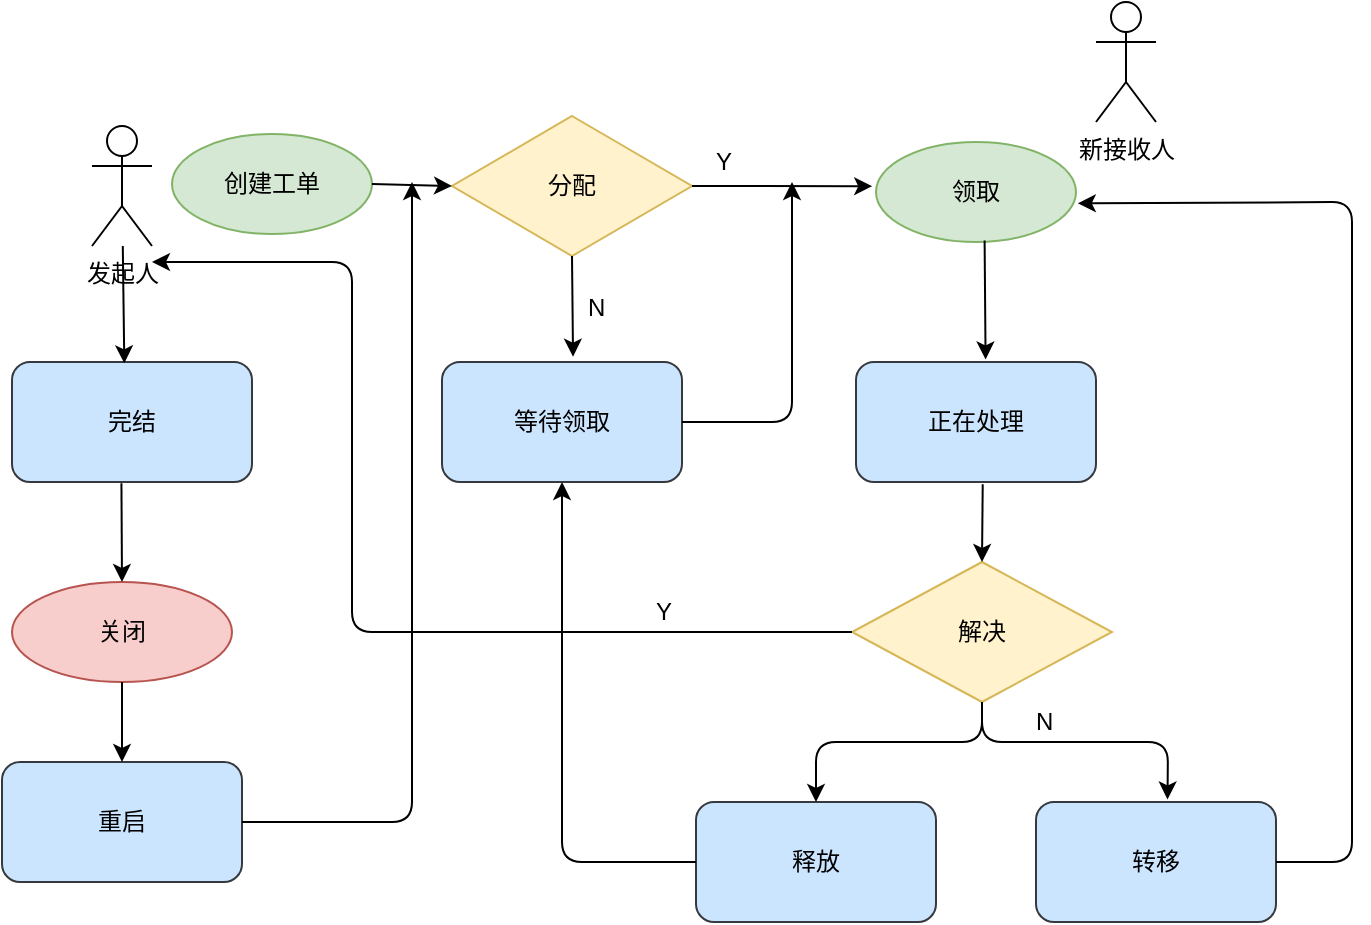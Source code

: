<mxfile version="10.8.9" type="github"><diagram id="c0dPUH_MQJY5laj3WqNj" name="Page-1"><mxGraphModel dx="970" dy="536" grid="1" gridSize="10" guides="1" tooltips="1" connect="1" arrows="1" fold="1" page="1" pageScale="1" pageWidth="827" pageHeight="1169" math="0" shadow="0"><root><mxCell id="0"/><mxCell id="1" parent="0"/><mxCell id="6trwTZB9N8JmvHL1L8h6-31" value="发起人" style="shape=umlActor;verticalLabelPosition=bottom;labelBackgroundColor=#ffffff;verticalAlign=top;html=1;" vertex="1" parent="1"><mxGeometry x="80" y="392" width="30" height="60" as="geometry"/></mxCell><mxCell id="6trwTZB9N8JmvHL1L8h6-38" value="创建工单" style="ellipse;whiteSpace=wrap;html=1;fillColor=#d5e8d4;strokeColor=#82b366;" vertex="1" parent="1"><mxGeometry x="120" y="396" width="100" height="50" as="geometry"/></mxCell><mxCell id="6trwTZB9N8JmvHL1L8h6-40" value="分配" style="rhombus;whiteSpace=wrap;html=1;fillColor=#fff2cc;strokeColor=#d6b656;" vertex="1" parent="1"><mxGeometry x="260" y="387" width="120" height="70" as="geometry"/></mxCell><mxCell id="6trwTZB9N8JmvHL1L8h6-42" value="领取" style="ellipse;whiteSpace=wrap;html=1;fillColor=#d5e8d4;strokeColor=#82b366;" vertex="1" parent="1"><mxGeometry x="472" y="400" width="100" height="50" as="geometry"/></mxCell><mxCell id="6trwTZB9N8JmvHL1L8h6-43" value="新接收人" style="shape=umlActor;verticalLabelPosition=bottom;labelBackgroundColor=#ffffff;verticalAlign=top;html=1;" vertex="1" parent="1"><mxGeometry x="582" y="330" width="30" height="60" as="geometry"/></mxCell><mxCell id="6trwTZB9N8JmvHL1L8h6-50" value="正在处理" style="rounded=1;whiteSpace=wrap;html=1;fillColor=#cce5ff;strokeColor=#36393d;" vertex="1" parent="1"><mxGeometry x="462" y="510" width="120" height="60" as="geometry"/></mxCell><mxCell id="6trwTZB9N8JmvHL1L8h6-51" value="解决" style="rhombus;whiteSpace=wrap;html=1;fillColor=#fff2cc;strokeColor=#d6b656;" vertex="1" parent="1"><mxGeometry x="460" y="610" width="130" height="70" as="geometry"/></mxCell><mxCell id="6trwTZB9N8JmvHL1L8h6-52" value="" style="endArrow=classic;html=1;entryX=0;entryY=0.5;entryDx=0;entryDy=0;exitX=1;exitY=0.5;exitDx=0;exitDy=0;" edge="1" parent="1" source="6trwTZB9N8JmvHL1L8h6-38" target="6trwTZB9N8JmvHL1L8h6-40"><mxGeometry width="50" height="50" relative="1" as="geometry"><mxPoint x="210" y="460" as="sourcePoint"/><mxPoint x="260" y="410" as="targetPoint"/></mxGeometry></mxCell><mxCell id="6trwTZB9N8JmvHL1L8h6-53" value="" style="endArrow=classic;html=1;entryX=-0.019;entryY=0.442;entryDx=0;entryDy=0;entryPerimeter=0;exitX=1;exitY=0.5;exitDx=0;exitDy=0;" edge="1" parent="1" source="6trwTZB9N8JmvHL1L8h6-40" target="6trwTZB9N8JmvHL1L8h6-42"><mxGeometry width="50" height="50" relative="1" as="geometry"><mxPoint x="360" y="450" as="sourcePoint"/><mxPoint x="410" y="400" as="targetPoint"/></mxGeometry></mxCell><mxCell id="6trwTZB9N8JmvHL1L8h6-54" value="" style="endArrow=classic;html=1;exitX=0.543;exitY=0.985;exitDx=0;exitDy=0;exitPerimeter=0;entryX=0.54;entryY=-0.021;entryDx=0;entryDy=0;entryPerimeter=0;" edge="1" parent="1" source="6trwTZB9N8JmvHL1L8h6-42" target="6trwTZB9N8JmvHL1L8h6-50"><mxGeometry width="50" height="50" relative="1" as="geometry"><mxPoint x="460" y="500" as="sourcePoint"/><mxPoint x="510" y="450" as="targetPoint"/></mxGeometry></mxCell><mxCell id="6trwTZB9N8JmvHL1L8h6-55" value="" style="endArrow=classic;html=1;entryX=0.5;entryY=0;entryDx=0;entryDy=0;exitX=0.528;exitY=1.019;exitDx=0;exitDy=0;exitPerimeter=0;" edge="1" parent="1" source="6trwTZB9N8JmvHL1L8h6-50" target="6trwTZB9N8JmvHL1L8h6-51"><mxGeometry width="50" height="50" relative="1" as="geometry"><mxPoint x="460" y="620" as="sourcePoint"/><mxPoint x="510" y="570" as="targetPoint"/></mxGeometry></mxCell><mxCell id="6trwTZB9N8JmvHL1L8h6-56" value="完结" style="rounded=1;whiteSpace=wrap;html=1;fillColor=#cce5ff;strokeColor=#36393d;" vertex="1" parent="1"><mxGeometry x="40" y="510" width="120" height="60" as="geometry"/></mxCell><mxCell id="6trwTZB9N8JmvHL1L8h6-57" value="" style="endArrow=classic;html=1;exitX=0;exitY=0.5;exitDx=0;exitDy=0;" edge="1" parent="1" source="6trwTZB9N8JmvHL1L8h6-51"><mxGeometry width="50" height="50" relative="1" as="geometry"><mxPoint x="340" y="750" as="sourcePoint"/><mxPoint x="110" y="460" as="targetPoint"/><Array as="points"><mxPoint x="210" y="645"/><mxPoint x="210" y="460"/></Array></mxGeometry></mxCell><mxCell id="6trwTZB9N8JmvHL1L8h6-58" value="" style="endArrow=classic;html=1;entryX=0.468;entryY=0.011;entryDx=0;entryDy=0;entryPerimeter=0;" edge="1" parent="1" source="6trwTZB9N8JmvHL1L8h6-31" target="6trwTZB9N8JmvHL1L8h6-56"><mxGeometry width="50" height="50" relative="1" as="geometry"><mxPoint x="70" y="510" as="sourcePoint"/><mxPoint x="120" y="460" as="targetPoint"/></mxGeometry></mxCell><mxCell id="6trwTZB9N8JmvHL1L8h6-59" value="Y" style="text;html=1;resizable=0;points=[];autosize=1;align=left;verticalAlign=top;spacingTop=-4;" vertex="1" parent="1"><mxGeometry x="360" y="625" width="30" height="20" as="geometry"/></mxCell><mxCell id="6trwTZB9N8JmvHL1L8h6-60" value="转移" style="rounded=1;whiteSpace=wrap;html=1;fillColor=#cce5ff;strokeColor=#36393d;" vertex="1" parent="1"><mxGeometry x="552" y="730" width="120" height="60" as="geometry"/></mxCell><mxCell id="6trwTZB9N8JmvHL1L8h6-65" value="" style="endArrow=classic;html=1;exitX=1;exitY=0.5;exitDx=0;exitDy=0;entryX=1.009;entryY=0.613;entryDx=0;entryDy=0;entryPerimeter=0;" edge="1" parent="1" source="6trwTZB9N8JmvHL1L8h6-60" target="6trwTZB9N8JmvHL1L8h6-42"><mxGeometry width="50" height="50" relative="1" as="geometry"><mxPoint x="580" y="770" as="sourcePoint"/><mxPoint x="531" y="425" as="targetPoint"/><Array as="points"><mxPoint x="710" y="760"/><mxPoint x="710" y="430"/></Array></mxGeometry></mxCell><mxCell id="6trwTZB9N8JmvHL1L8h6-66" value="Y" style="text;html=1;resizable=0;points=[];autosize=1;align=left;verticalAlign=top;spacingTop=-4;" vertex="1" parent="1"><mxGeometry x="390" y="400" width="30" height="20" as="geometry"/></mxCell><mxCell id="6trwTZB9N8JmvHL1L8h6-68" value="等待领取" style="rounded=1;whiteSpace=wrap;html=1;fillColor=#cce5ff;strokeColor=#36393d;" vertex="1" parent="1"><mxGeometry x="255" y="510" width="120" height="60" as="geometry"/></mxCell><mxCell id="6trwTZB9N8JmvHL1L8h6-69" value="" style="endArrow=classic;html=1;exitX=0.5;exitY=1;exitDx=0;exitDy=0;entryX=0.546;entryY=-0.044;entryDx=0;entryDy=0;entryPerimeter=0;" edge="1" parent="1" source="6trwTZB9N8JmvHL1L8h6-40" target="6trwTZB9N8JmvHL1L8h6-68"><mxGeometry width="50" height="50" relative="1" as="geometry"><mxPoint x="300" y="520" as="sourcePoint"/><mxPoint x="350" y="470" as="targetPoint"/></mxGeometry></mxCell><mxCell id="6trwTZB9N8JmvHL1L8h6-71" value="N" style="text;html=1;resizable=0;points=[];autosize=1;align=left;verticalAlign=top;spacingTop=-4;" vertex="1" parent="1"><mxGeometry x="326" y="473" width="30" height="20" as="geometry"/></mxCell><mxCell id="6trwTZB9N8JmvHL1L8h6-72" value="释放" style="rounded=1;whiteSpace=wrap;html=1;fillColor=#cce5ff;strokeColor=#36393d;" vertex="1" parent="1"><mxGeometry x="382" y="730" width="120" height="60" as="geometry"/></mxCell><mxCell id="6trwTZB9N8JmvHL1L8h6-73" value="" style="endArrow=classic;html=1;entryX=0.548;entryY=-0.021;entryDx=0;entryDy=0;entryPerimeter=0;exitX=0.5;exitY=1;exitDx=0;exitDy=0;" edge="1" parent="1" source="6trwTZB9N8JmvHL1L8h6-51" target="6trwTZB9N8JmvHL1L8h6-60"><mxGeometry width="50" height="50" relative="1" as="geometry"><mxPoint x="480" y="679" as="sourcePoint"/><mxPoint x="500" y="680" as="targetPoint"/><Array as="points"><mxPoint x="525" y="700"/><mxPoint x="618" y="700"/></Array></mxGeometry></mxCell><mxCell id="6trwTZB9N8JmvHL1L8h6-74" value="" style="endArrow=classic;html=1;exitX=0.5;exitY=1;exitDx=0;exitDy=0;entryX=0.5;entryY=0;entryDx=0;entryDy=0;" edge="1" parent="1" source="6trwTZB9N8JmvHL1L8h6-51" target="6trwTZB9N8JmvHL1L8h6-72"><mxGeometry width="50" height="50" relative="1" as="geometry"><mxPoint x="380" y="750" as="sourcePoint"/><mxPoint x="430" y="700" as="targetPoint"/><Array as="points"><mxPoint x="525" y="700"/><mxPoint x="442" y="700"/></Array></mxGeometry></mxCell><mxCell id="6trwTZB9N8JmvHL1L8h6-75" value="N" style="text;html=1;resizable=0;points=[];autosize=1;align=left;verticalAlign=top;spacingTop=-4;" vertex="1" parent="1"><mxGeometry x="550" y="680" width="30" height="20" as="geometry"/></mxCell><mxCell id="6trwTZB9N8JmvHL1L8h6-76" value="" style="endArrow=classic;html=1;exitX=0;exitY=0.5;exitDx=0;exitDy=0;entryX=0.5;entryY=1;entryDx=0;entryDy=0;" edge="1" parent="1" source="6trwTZB9N8JmvHL1L8h6-72" target="6trwTZB9N8JmvHL1L8h6-68"><mxGeometry width="50" height="50" relative="1" as="geometry"><mxPoint x="250" y="780" as="sourcePoint"/><mxPoint x="300" y="730" as="targetPoint"/><Array as="points"><mxPoint x="315" y="760"/></Array></mxGeometry></mxCell><mxCell id="6trwTZB9N8JmvHL1L8h6-77" value="" style="endArrow=classic;html=1;exitX=1;exitY=0.5;exitDx=0;exitDy=0;" edge="1" parent="1" source="6trwTZB9N8JmvHL1L8h6-68"><mxGeometry width="50" height="50" relative="1" as="geometry"><mxPoint x="360" y="570" as="sourcePoint"/><mxPoint x="430" y="420" as="targetPoint"/><Array as="points"><mxPoint x="430" y="540"/></Array></mxGeometry></mxCell><mxCell id="6trwTZB9N8JmvHL1L8h6-79" value="关闭" style="ellipse;whiteSpace=wrap;html=1;fillColor=#f8cecc;strokeColor=#b85450;" vertex="1" parent="1"><mxGeometry x="40" y="620" width="110" height="50" as="geometry"/></mxCell><mxCell id="6trwTZB9N8JmvHL1L8h6-80" value="" style="endArrow=classic;html=1;exitX=0.456;exitY=1.011;exitDx=0;exitDy=0;exitPerimeter=0;" edge="1" parent="1" source="6trwTZB9N8JmvHL1L8h6-56" target="6trwTZB9N8JmvHL1L8h6-79"><mxGeometry width="50" height="50" relative="1" as="geometry"><mxPoint x="90" y="620" as="sourcePoint"/><mxPoint x="140" y="570" as="targetPoint"/></mxGeometry></mxCell><mxCell id="6trwTZB9N8JmvHL1L8h6-81" value="重启" style="rounded=1;whiteSpace=wrap;html=1;fillColor=#cce5ff;strokeColor=#36393d;" vertex="1" parent="1"><mxGeometry x="35" y="710" width="120" height="60" as="geometry"/></mxCell><mxCell id="6trwTZB9N8JmvHL1L8h6-82" value="" style="endArrow=classic;html=1;exitX=0.5;exitY=1;exitDx=0;exitDy=0;entryX=0.5;entryY=0;entryDx=0;entryDy=0;" edge="1" parent="1" source="6trwTZB9N8JmvHL1L8h6-79" target="6trwTZB9N8JmvHL1L8h6-81"><mxGeometry width="50" height="50" relative="1" as="geometry"><mxPoint x="90" y="710" as="sourcePoint"/><mxPoint x="140" y="660" as="targetPoint"/></mxGeometry></mxCell><mxCell id="6trwTZB9N8JmvHL1L8h6-83" value="" style="endArrow=classic;html=1;exitX=1;exitY=0.5;exitDx=0;exitDy=0;" edge="1" parent="1" source="6trwTZB9N8JmvHL1L8h6-81"><mxGeometry width="50" height="50" relative="1" as="geometry"><mxPoint x="190" y="770" as="sourcePoint"/><mxPoint x="240" y="420" as="targetPoint"/><Array as="points"><mxPoint x="240" y="740"/></Array></mxGeometry></mxCell></root></mxGraphModel></diagram></mxfile>
